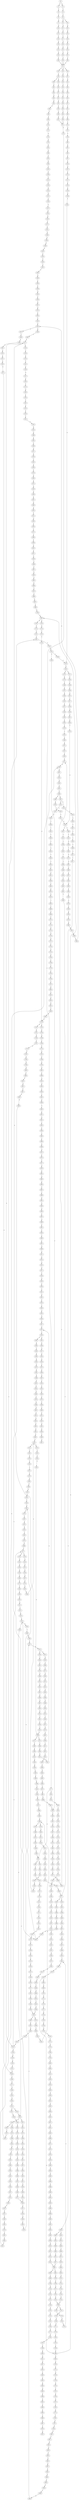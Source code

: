 strict digraph  {
	S0 -> S1 [ label = T ];
	S0 -> S2 [ label = G ];
	S1 -> S3 [ label = T ];
	S2 -> S4 [ label = T ];
	S3 -> S5 [ label = C ];
	S4 -> S6 [ label = C ];
	S5 -> S7 [ label = A ];
	S6 -> S8 [ label = G ];
	S6 -> S9 [ label = C ];
	S7 -> S10 [ label = A ];
	S8 -> S11 [ label = A ];
	S9 -> S12 [ label = A ];
	S10 -> S13 [ label = G ];
	S11 -> S14 [ label = G ];
	S12 -> S15 [ label = G ];
	S13 -> S16 [ label = C ];
	S14 -> S17 [ label = C ];
	S15 -> S18 [ label = C ];
	S16 -> S19 [ label = G ];
	S17 -> S20 [ label = G ];
	S18 -> S21 [ label = G ];
	S19 -> S22 [ label = A ];
	S20 -> S23 [ label = A ];
	S21 -> S24 [ label = A ];
	S22 -> S25 [ label = G ];
	S23 -> S26 [ label = G ];
	S24 -> S27 [ label = G ];
	S25 -> S28 [ label = T ];
	S26 -> S29 [ label = T ];
	S27 -> S30 [ label = T ];
	S28 -> S31 [ label = C ];
	S29 -> S31 [ label = C ];
	S30 -> S31 [ label = C ];
	S31 -> S32 [ label = C ];
	S31 -> S33 [ label = G ];
	S31 -> S34 [ label = T ];
	S32 -> S35 [ label = C ];
	S33 -> S36 [ label = A ];
	S34 -> S37 [ label = C ];
	S35 -> S38 [ label = T ];
	S35 -> S39 [ label = G ];
	S36 -> S40 [ label = A ];
	S37 -> S41 [ label = G ];
	S38 -> S42 [ label = C ];
	S39 -> S43 [ label = C ];
	S40 -> S44 [ label = C ];
	S41 -> S45 [ label = T ];
	S42 -> S46 [ label = C ];
	S43 -> S47 [ label = C ];
	S44 -> S48 [ label = C ];
	S45 -> S49 [ label = C ];
	S46 -> S50 [ label = G ];
	S47 -> S51 [ label = T ];
	S48 -> S52 [ label = T ];
	S49 -> S53 [ label = T ];
	S50 -> S54 [ label = G ];
	S51 -> S55 [ label = G ];
	S52 -> S56 [ label = G ];
	S53 -> S57 [ label = G ];
	S54 -> S58 [ label = T ];
	S55 -> S59 [ label = T ];
	S56 -> S60 [ label = T ];
	S57 -> S61 [ label = T ];
	S58 -> S62 [ label = C ];
	S59 -> S63 [ label = C ];
	S60 -> S64 [ label = C ];
	S61 -> S65 [ label = T ];
	S62 -> S66 [ label = T ];
	S63 -> S67 [ label = G ];
	S64 -> S68 [ label = G ];
	S65 -> S69 [ label = C ];
	S66 -> S70 [ label = G ];
	S67 -> S71 [ label = C ];
	S68 -> S71 [ label = C ];
	S69 -> S72 [ label = C ];
	S70 -> S73 [ label = G ];
	S71 -> S74 [ label = G ];
	S72 -> S75 [ label = G ];
	S73 -> S76 [ label = A ];
	S74 -> S77 [ label = C ];
	S75 -> S78 [ label = T ];
	S76 -> S79 [ label = G ];
	S77 -> S80 [ label = G ];
	S77 -> S81 [ label = A ];
	S78 -> S82 [ label = G ];
	S79 -> S83 [ label = G ];
	S80 -> S84 [ label = A ];
	S81 -> S85 [ label = G ];
	S81 -> S86 [ label = A ];
	S82 -> S87 [ label = G ];
	S83 -> S88 [ label = G ];
	S84 -> S89 [ label = G ];
	S85 -> S90 [ label = C ];
	S86 -> S91 [ label = C ];
	S87 -> S92 [ label = C ];
	S88 -> S93 [ label = T ];
	S89 -> S94 [ label = C ];
	S90 -> S95 [ label = C ];
	S91 -> S96 [ label = C ];
	S92 -> S97 [ label = C ];
	S93 -> S98 [ label = G ];
	S94 -> S99 [ label = A ];
	S95 -> S100 [ label = G ];
	S96 -> S101 [ label = C ];
	S97 -> S102 [ label = C ];
	S98 -> S103 [ label = T ];
	S99 -> S104 [ label = G ];
	S100 -> S105 [ label = G ];
	S101 -> S106 [ label = G ];
	S102 -> S107 [ label = G ];
	S103 -> S108 [ label = T ];
	S104 -> S109 [ label = T ];
	S105 -> S110 [ label = T ];
	S106 -> S111 [ label = T ];
	S107 -> S112 [ label = T ];
	S108 -> S113 [ label = C ];
	S109 -> S114 [ label = G ];
	S110 -> S115 [ label = G ];
	S111 -> S116 [ label = A ];
	S112 -> S117 [ label = C ];
	S113 -> S118 [ label = C ];
	S114 -> S119 [ label = C ];
	S115 -> S120 [ label = A ];
	S115 -> S121 [ label = G ];
	S116 -> S122 [ label = C ];
	S117 -> S123 [ label = C ];
	S118 -> S124 [ label = A ];
	S119 -> S125 [ label = A ];
	S120 -> S126 [ label = C ];
	S121 -> S127 [ label = T ];
	S121 -> S128 [ label = A ];
	S122 -> S129 [ label = A ];
	S123 -> S130 [ label = A ];
	S124 -> S131 [ label = G ];
	S125 -> S132 [ label = A ];
	S126 -> S133 [ label = G ];
	S127 -> S134 [ label = G ];
	S127 -> S135 [ label = T ];
	S128 -> S136 [ label = A ];
	S129 -> S137 [ label = G ];
	S130 -> S138 [ label = G ];
	S131 -> S139 [ label = C ];
	S132 -> S140 [ label = C ];
	S133 -> S141 [ label = T ];
	S134 -> S142 [ label = G ];
	S135 -> S143 [ label = A ];
	S136 -> S144 [ label = G ];
	S137 -> S145 [ label = C ];
	S138 -> S146 [ label = T ];
	S139 -> S147 [ label = A ];
	S140 -> S148 [ label = A ];
	S141 -> S149 [ label = G ];
	S142 -> S150 [ label = A ];
	S143 -> S151 [ label = G ];
	S144 -> S152 [ label = A ];
	S145 -> S153 [ label = A ];
	S146 -> S154 [ label = A ];
	S147 -> S155 [ label = G ];
	S148 -> S156 [ label = G ];
	S149 -> S157 [ label = G ];
	S150 -> S158 [ label = A ];
	S151 -> S159 [ label = A ];
	S152 -> S160 [ label = A ];
	S153 -> S161 [ label = G ];
	S154 -> S162 [ label = G ];
	S155 -> S163 [ label = A ];
	S156 -> S164 [ label = C ];
	S157 -> S165 [ label = G ];
	S158 -> S166 [ label = C ];
	S159 -> S167 [ label = A ];
	S160 -> S168 [ label = C ];
	S161 -> S169 [ label = G ];
	S162 -> S170 [ label = G ];
	S162 -> S171 [ label = C ];
	S163 -> S172 [ label = T ];
	S164 -> S173 [ label = T ];
	S165 -> S174 [ label = T ];
	S166 -> S175 [ label = C ];
	S167 -> S176 [ label = G ];
	S168 -> S177 [ label = G ];
	S169 -> S178 [ label = T ];
	S170 -> S179 [ label = G ];
	S171 -> S180 [ label = T ];
	S172 -> S181 [ label = A ];
	S173 -> S182 [ label = A ];
	S174 -> S183 [ label = A ];
	S175 -> S184 [ label = T ];
	S176 -> S185 [ label = G ];
	S177 -> S186 [ label = G ];
	S178 -> S187 [ label = G ];
	S179 -> S188 [ label = T ];
	S180 -> S189 [ label = C ];
	S181 -> S190 [ label = A ];
	S182 -> S191 [ label = C ];
	S183 -> S192 [ label = C ];
	S184 -> S193 [ label = C ];
	S185 -> S194 [ label = G ];
	S186 -> S195 [ label = C ];
	S187 -> S196 [ label = C ];
	S188 -> S197 [ label = C ];
	S189 -> S198 [ label = C ];
	S190 -> S199 [ label = A ];
	S191 -> S200 [ label = G ];
	S192 -> S201 [ label = T ];
	S193 -> S202 [ label = G ];
	S194 -> S203 [ label = G ];
	S195 -> S204 [ label = A ];
	S196 -> S205 [ label = A ];
	S197 -> S206 [ label = A ];
	S198 -> S207 [ label = A ];
	S199 -> S208 [ label = A ];
	S200 -> S209 [ label = A ];
	S201 -> S210 [ label = A ];
	S202 -> S211 [ label = G ];
	S203 -> S212 [ label = T ];
	S203 -> S213 [ label = G ];
	S204 -> S214 [ label = C ];
	S205 -> S215 [ label = C ];
	S206 -> S216 [ label = C ];
	S207 -> S217 [ label = C ];
	S208 -> S218 [ label = A ];
	S209 -> S219 [ label = G ];
	S210 -> S220 [ label = T ];
	S211 -> S221 [ label = C ];
	S212 -> S222 [ label = C ];
	S213 -> S223 [ label = T ];
	S214 -> S224 [ label = C ];
	S214 -> S225 [ label = T ];
	S215 -> S226 [ label = G ];
	S216 -> S227 [ label = T ];
	S217 -> S228 [ label = C ];
	S218 -> S229 [ label = C ];
	S219 -> S230 [ label = A ];
	S220 -> S231 [ label = T ];
	S221 -> S232 [ label = A ];
	S222 -> S233 [ label = T ];
	S223 -> S234 [ label = C ];
	S224 -> S235 [ label = G ];
	S225 -> S236 [ label = G ];
	S226 -> S237 [ label = C ];
	S227 -> S238 [ label = C ];
	S228 -> S239 [ label = G ];
	S229 -> S240 [ label = T ];
	S230 -> S241 [ label = A ];
	S231 -> S242 [ label = G ];
	S232 -> S243 [ label = C ];
	S233 -> S244 [ label = C ];
	S234 -> S245 [ label = C ];
	S235 -> S246 [ label = A ];
	S235 -> S247 [ label = G ];
	S236 -> S248 [ label = G ];
	S237 -> S249 [ label = G ];
	S238 -> S250 [ label = G ];
	S239 -> S251 [ label = G ];
	S240 -> S252 [ label = T ];
	S241 -> S253 [ label = C ];
	S242 -> S254 [ label = G ];
	S243 -> S255 [ label = G ];
	S243 -> S256 [ label = C ];
	S244 -> S257 [ label = T ];
	S245 -> S258 [ label = G ];
	S246 -> S259 [ label = G ];
	S246 -> S260 [ label = A ];
	S247 -> S261 [ label = G ];
	S248 -> S262 [ label = G ];
	S249 -> S263 [ label = G ];
	S250 -> S264 [ label = C ];
	S251 -> S265 [ label = A ];
	S252 -> S266 [ label = T ];
	S253 -> S267 [ label = T ];
	S254 -> S268 [ label = A ];
	S255 -> S269 [ label = C ];
	S256 -> S235 [ label = G ];
	S257 -> S270 [ label = C ];
	S258 -> S271 [ label = C ];
	S258 -> S272 [ label = T ];
	S259 -> S273 [ label = T ];
	S260 -> S274 [ label = T ];
	S261 -> S275 [ label = A ];
	S262 -> S276 [ label = A ];
	S263 -> S277 [ label = T ];
	S264 -> S278 [ label = T ];
	S265 -> S279 [ label = C ];
	S266 -> S280 [ label = G ];
	S267 -> S281 [ label = G ];
	S268 -> S282 [ label = A ];
	S269 -> S283 [ label = G ];
	S270 -> S284 [ label = G ];
	S271 -> S285 [ label = C ];
	S272 -> S286 [ label = C ];
	S273 -> S287 [ label = C ];
	S274 -> S288 [ label = G ];
	S275 -> S289 [ label = A ];
	S276 -> S290 [ label = A ];
	S277 -> S291 [ label = G ];
	S278 -> S292 [ label = T ];
	S279 -> S293 [ label = G ];
	S280 -> S294 [ label = C ];
	S281 -> S295 [ label = G ];
	S282 -> S296 [ label = C ];
	S283 -> S297 [ label = C ];
	S284 -> S298 [ label = T ];
	S285 -> S299 [ label = G ];
	S286 -> S300 [ label = G ];
	S287 -> S301 [ label = C ];
	S288 -> S302 [ label = T ];
	S289 -> S303 [ label = T ];
	S290 -> S304 [ label = C ];
	S291 -> S305 [ label = C ];
	S292 -> S306 [ label = C ];
	S293 -> S307 [ label = C ];
	S293 -> S308 [ label = T ];
	S294 -> S309 [ label = C ];
	S295 -> S310 [ label = C ];
	S296 -> S311 [ label = G ];
	S297 -> S312 [ label = G ];
	S298 -> S313 [ label = G ];
	S299 -> S314 [ label = G ];
	S300 -> S315 [ label = G ];
	S301 -> S316 [ label = A ];
	S302 -> S317 [ label = A ];
	S303 -> S318 [ label = T ];
	S304 -> S319 [ label = T ];
	S305 -> S320 [ label = C ];
	S306 -> S321 [ label = A ];
	S307 -> S322 [ label = C ];
	S308 -> S323 [ label = C ];
	S309 -> S324 [ label = G ];
	S310 -> S325 [ label = G ];
	S311 -> S326 [ label = G ];
	S312 -> S327 [ label = C ];
	S312 -> S328 [ label = G ];
	S313 -> S329 [ label = G ];
	S314 -> S330 [ label = A ];
	S315 -> S331 [ label = A ];
	S316 -> S332 [ label = G ];
	S317 -> S333 [ label = G ];
	S318 -> S334 [ label = G ];
	S319 -> S335 [ label = G ];
	S320 -> S336 [ label = G ];
	S321 -> S337 [ label = T ];
	S322 -> S338 [ label = C ];
	S323 -> S339 [ label = G ];
	S324 -> S340 [ label = T ];
	S325 -> S341 [ label = C ];
	S326 -> S342 [ label = T ];
	S327 -> S343 [ label = G ];
	S328 -> S344 [ label = C ];
	S329 -> S345 [ label = T ];
	S330 -> S346 [ label = A ];
	S331 -> S347 [ label = A ];
	S332 -> S348 [ label = T ];
	S332 -> S349 [ label = C ];
	S333 -> S350 [ label = T ];
	S334 -> S351 [ label = A ];
	S335 -> S352 [ label = G ];
	S336 -> S353 [ label = C ];
	S337 -> S354 [ label = C ];
	S338 -> S355 [ label = A ];
	S339 -> S356 [ label = T ];
	S340 -> S357 [ label = A ];
	S341 -> S358 [ label = A ];
	S342 -> S359 [ label = A ];
	S343 -> S360 [ label = T ];
	S344 -> S361 [ label = T ];
	S345 -> S362 [ label = A ];
	S346 -> S363 [ label = C ];
	S347 -> S364 [ label = C ];
	S348 -> S154 [ label = A ];
	S349 -> S365 [ label = T ];
	S350 -> S366 [ label = T ];
	S351 -> S367 [ label = A ];
	S352 -> S368 [ label = A ];
	S353 -> S369 [ label = C ];
	S353 -> S370 [ label = A ];
	S354 -> S371 [ label = C ];
	S355 -> S372 [ label = T ];
	S356 -> S373 [ label = G ];
	S357 -> S374 [ label = G ];
	S358 -> S375 [ label = G ];
	S359 -> S376 [ label = C ];
	S360 -> S377 [ label = C ];
	S361 -> S378 [ label = G ];
	S362 -> S379 [ label = C ];
	S363 -> S380 [ label = T ];
	S364 -> S381 [ label = A ];
	S364 -> S382 [ label = T ];
	S365 -> S383 [ label = T ];
	S366 -> S384 [ label = T ];
	S367 -> S385 [ label = C ];
	S368 -> S386 [ label = C ];
	S369 -> S387 [ label = G ];
	S370 -> S388 [ label = A ];
	S371 -> S389 [ label = A ];
	S372 -> S390 [ label = C ];
	S373 -> S391 [ label = A ];
	S374 -> S392 [ label = C ];
	S375 -> S393 [ label = C ];
	S376 -> S394 [ label = G ];
	S377 -> S395 [ label = G ];
	S378 -> S396 [ label = G ];
	S379 -> S397 [ label = C ];
	S380 -> S398 [ label = G ];
	S381 -> S399 [ label = G ];
	S382 -> S400 [ label = A ];
	S383 -> S401 [ label = C ];
	S384 -> S402 [ label = C ];
	S385 -> S403 [ label = C ];
	S386 -> S404 [ label = C ];
	S387 -> S405 [ label = G ];
	S388 -> S406 [ label = C ];
	S389 -> S407 [ label = G ];
	S390 -> S408 [ label = G ];
	S391 -> S409 [ label = C ];
	S392 -> S410 [ label = C ];
	S393 -> S411 [ label = G ];
	S394 -> S412 [ label = A ];
	S395 -> S413 [ label = A ];
	S396 -> S414 [ label = A ];
	S397 -> S415 [ label = G ];
	S398 -> S416 [ label = C ];
	S399 -> S417 [ label = G ];
	S400 -> S418 [ label = C ];
	S401 -> S419 [ label = A ];
	S402 -> S420 [ label = A ];
	S403 -> S421 [ label = C ];
	S404 -> S422 [ label = C ];
	S405 -> S423 [ label = T ];
	S406 -> S424 [ label = C ];
	S407 -> S425 [ label = A ];
	S408 -> S426 [ label = T ];
	S409 -> S427 [ label = C ];
	S410 -> S428 [ label = G ];
	S411 -> S429 [ label = G ];
	S412 -> S430 [ label = A ];
	S413 -> S431 [ label = C ];
	S414 -> S432 [ label = A ];
	S415 -> S433 [ label = G ];
	S416 -> S434 [ label = A ];
	S417 -> S435 [ label = A ];
	S418 -> S436 [ label = A ];
	S419 -> S437 [ label = C ];
	S420 -> S438 [ label = C ];
	S421 -> S439 [ label = G ];
	S422 -> S440 [ label = G ];
	S423 -> S441 [ label = G ];
	S424 -> S442 [ label = A ];
	S425 -> S443 [ label = A ];
	S426 -> S444 [ label = C ];
	S427 -> S445 [ label = G ];
	S428 -> S446 [ label = G ];
	S428 -> S447 [ label = C ];
	S429 -> S448 [ label = G ];
	S430 -> S449 [ label = G ];
	S431 -> S450 [ label = G ];
	S432 -> S451 [ label = T ];
	S433 -> S452 [ label = T ];
	S434 -> S453 [ label = A ];
	S435 -> S454 [ label = A ];
	S436 -> S455 [ label = A ];
	S437 -> S456 [ label = G ];
	S438 -> S457 [ label = T ];
	S439 -> S458 [ label = T ];
	S440 -> S459 [ label = T ];
	S441 -> S121 [ label = G ];
	S442 -> S460 [ label = G ];
	S443 -> S461 [ label = C ];
	S444 -> S462 [ label = C ];
	S445 -> S463 [ label = G ];
	S446 -> S464 [ label = T ];
	S447 -> S465 [ label = T ];
	S448 -> S466 [ label = T ];
	S449 -> S467 [ label = A ];
	S450 -> S468 [ label = C ];
	S451 -> S469 [ label = G ];
	S452 -> S470 [ label = G ];
	S453 -> S471 [ label = C ];
	S454 -> S472 [ label = T ];
	S455 -> S473 [ label = C ];
	S456 -> S474 [ label = C ];
	S457 -> S475 [ label = C ];
	S458 -> S476 [ label = C ];
	S459 -> S477 [ label = C ];
	S460 -> S478 [ label = A ];
	S460 -> S479 [ label = T ];
	S461 -> S480 [ label = C ];
	S462 -> S481 [ label = T ];
	S463 -> S482 [ label = T ];
	S464 -> S115 [ label = G ];
	S465 -> S483 [ label = G ];
	S466 -> S484 [ label = G ];
	S467 -> S485 [ label = A ];
	S468 -> S486 [ label = G ];
	S469 -> S487 [ label = G ];
	S470 -> S488 [ label = G ];
	S471 -> S489 [ label = C ];
	S472 -> S490 [ label = A ];
	S473 -> S491 [ label = G ];
	S474 -> S492 [ label = C ];
	S475 -> S493 [ label = C ];
	S476 -> S494 [ label = T ];
	S477 -> S494 [ label = T ];
	S478 -> S495 [ label = A ];
	S479 -> S496 [ label = C ];
	S480 -> S497 [ label = A ];
	S480 -> S498 [ label = G ];
	S481 -> S499 [ label = C ];
	S482 -> S500 [ label = C ];
	S483 -> S501 [ label = G ];
	S484 -> S502 [ label = C ];
	S485 -> S503 [ label = G ];
	S486 -> S504 [ label = C ];
	S487 -> S505 [ label = G ];
	S488 -> S127 [ label = T ];
	S489 -> S506 [ label = A ];
	S490 -> S507 [ label = G ];
	S491 -> S508 [ label = A ];
	S492 -> S509 [ label = C ];
	S493 -> S510 [ label = T ];
	S494 -> S511 [ label = C ];
	S495 -> S512 [ label = C ];
	S496 -> S513 [ label = G ];
	S497 -> S514 [ label = G ];
	S497 -> S515 [ label = C ];
	S498 -> S516 [ label = G ];
	S499 -> S517 [ label = T ];
	S500 -> S518 [ label = G ];
	S501 -> S519 [ label = A ];
	S502 -> S520 [ label = C ];
	S503 -> S521 [ label = T ];
	S504 -> S522 [ label = C ];
	S505 -> S523 [ label = G ];
	S506 -> S460 [ label = G ];
	S507 -> S524 [ label = T ];
	S508 -> S525 [ label = A ];
	S509 -> S526 [ label = T ];
	S510 -> S527 [ label = T ];
	S511 -> S528 [ label = G ];
	S512 -> S529 [ label = A ];
	S513 -> S530 [ label = C ];
	S514 -> S531 [ label = A ];
	S515 -> S532 [ label = C ];
	S516 -> S533 [ label = A ];
	S517 -> S534 [ label = T ];
	S517 -> S535 [ label = G ];
	S518 -> S536 [ label = C ];
	S519 -> S537 [ label = A ];
	S520 -> S538 [ label = G ];
	S521 -> S539 [ label = G ];
	S522 -> S540 [ label = T ];
	S523 -> S541 [ label = T ];
	S524 -> S542 [ label = C ];
	S525 -> S543 [ label = A ];
	S526 -> S544 [ label = T ];
	S527 -> S545 [ label = T ];
	S528 -> S546 [ label = G ];
	S529 -> S547 [ label = G ];
	S530 -> S548 [ label = G ];
	S531 -> S549 [ label = C ];
	S532 -> S550 [ label = A ];
	S533 -> S551 [ label = C ];
	S534 -> S552 [ label = C ];
	S535 -> S553 [ label = T ];
	S536 -> S554 [ label = G ];
	S537 -> S555 [ label = G ];
	S538 -> S353 [ label = C ];
	S539 -> S556 [ label = T ];
	S540 -> S557 [ label = C ];
	S541 -> S558 [ label = C ];
	S542 -> S559 [ label = T ];
	S543 -> S560 [ label = A ];
	S544 -> S561 [ label = C ];
	S545 -> S562 [ label = C ];
	S546 -> S563 [ label = C ];
	S547 -> S564 [ label = C ];
	S548 -> S565 [ label = C ];
	S549 -> S566 [ label = T ];
	S550 -> S567 [ label = C ];
	S551 -> S293 [ label = G ];
	S552 -> S568 [ label = T ];
	S553 -> S569 [ label = C ];
	S554 -> S570 [ label = T ];
	S555 -> S571 [ label = A ];
	S556 -> S572 [ label = C ];
	S557 -> S573 [ label = G ];
	S558 -> S574 [ label = C ];
	S559 -> S575 [ label = C ];
	S560 -> S576 [ label = C ];
	S561 -> S577 [ label = A ];
	S562 -> S578 [ label = A ];
	S563 -> S579 [ label = A ];
	S564 -> S580 [ label = C ];
	S565 -> S81 [ label = A ];
	S566 -> S581 [ label = C ];
	S567 -> S582 [ label = C ];
	S568 -> S583 [ label = C ];
	S569 -> S584 [ label = G ];
	S570 -> S585 [ label = A ];
	S571 -> S160 [ label = A ];
	S572 -> S586 [ label = C ];
	S573 -> S587 [ label = G ];
	S574 -> S258 [ label = G ];
	S575 -> S588 [ label = T ];
	S576 -> S589 [ label = A ];
	S577 -> S590 [ label = T ];
	S578 -> S591 [ label = T ];
	S579 -> S243 [ label = C ];
	S580 -> S592 [ label = G ];
	S581 -> S593 [ label = C ];
	S582 -> S594 [ label = C ];
	S583 -> S595 [ label = G ];
	S584 -> S596 [ label = T ];
	S585 -> S597 [ label = G ];
	S586 -> S598 [ label = T ];
	S587 -> S599 [ label = G ];
	S588 -> S600 [ label = C ];
	S589 -> S601 [ label = G ];
	S590 -> S602 [ label = C ];
	S591 -> S603 [ label = C ];
	S592 -> S604 [ label = T ];
	S593 -> S605 [ label = C ];
	S594 -> S606 [ label = C ];
	S595 -> S607 [ label = G ];
	S596 -> S608 [ label = G ];
	S597 -> S609 [ label = C ];
	S598 -> S610 [ label = G ];
	S599 -> S611 [ label = C ];
	S600 -> S612 [ label = T ];
	S601 -> S613 [ label = A ];
	S602 -> S371 [ label = C ];
	S603 -> S614 [ label = C ];
	S604 -> S615 [ label = C ];
	S605 -> S616 [ label = A ];
	S606 -> S617 [ label = T ];
	S607 -> S618 [ label = A ];
	S608 -> S619 [ label = G ];
	S609 -> S620 [ label = C ];
	S610 -> S621 [ label = G ];
	S611 -> S622 [ label = T ];
	S612 -> S623 [ label = G ];
	S613 -> S624 [ label = A ];
	S614 -> S389 [ label = A ];
	S615 -> S625 [ label = C ];
	S616 -> S626 [ label = T ];
	S617 -> S627 [ label = T ];
	S618 -> S628 [ label = G ];
	S619 -> S629 [ label = T ];
	S620 -> S428 [ label = G ];
	S621 -> S630 [ label = C ];
	S622 -> S631 [ label = C ];
	S623 -> S632 [ label = A ];
	S624 -> S633 [ label = G ];
	S625 -> S634 [ label = T ];
	S626 -> S635 [ label = C ];
	S627 -> S636 [ label = C ];
	S628 -> S637 [ label = A ];
	S629 -> S362 [ label = A ];
	S630 -> S638 [ label = C ];
	S631 -> S639 [ label = A ];
	S632 -> S640 [ label = G ];
	S633 -> S641 [ label = G ];
	S634 -> S642 [ label = C ];
	S635 -> S643 [ label = T ];
	S636 -> S644 [ label = C ];
	S636 -> S645 [ label = G ];
	S637 -> S646 [ label = G ];
	S638 -> S647 [ label = T ];
	S639 -> S648 [ label = C ];
	S640 -> S649 [ label = T ];
	S641 -> S650 [ label = G ];
	S642 -> S517 [ label = T ];
	S643 -> S651 [ label = G ];
	S644 -> S652 [ label = T ];
	S645 -> S653 [ label = A ];
	S646 -> S654 [ label = G ];
	S647 -> S655 [ label = G ];
	S648 -> S656 [ label = G ];
	S649 -> S657 [ label = A ];
	S650 -> S203 [ label = G ];
	S651 -> S658 [ label = C ];
	S652 -> S659 [ label = G ];
	S653 -> S660 [ label = T ];
	S654 -> S661 [ label = T ];
	S655 -> S662 [ label = G ];
	S656 -> S663 [ label = T ];
	S658 -> S664 [ label = C ];
	S659 -> S665 [ label = T ];
	S660 -> S666 [ label = C ];
	S661 -> S667 [ label = C ];
	S662 -> S668 [ label = G ];
	S663 -> S669 [ label = C ];
	S664 -> S670 [ label = A ];
	S665 -> S671 [ label = C ];
	S666 -> S672 [ label = G ];
	S667 -> S673 [ label = C ];
	S668 -> S674 [ label = T ];
	S669 -> S675 [ label = C ];
	S670 -> S676 [ label = G ];
	S671 -> S677 [ label = C ];
	S672 -> S678 [ label = T ];
	S673 -> S679 [ label = C ];
	S674 -> S680 [ label = C ];
	S675 -> S681 [ label = A ];
	S676 -> S682 [ label = T ];
	S677 -> S683 [ label = T ];
	S678 -> S684 [ label = T ];
	S679 -> S685 [ label = A ];
	S679 -> S686 [ label = G ];
	S680 -> S687 [ label = C ];
	S681 -> S688 [ label = G ];
	S682 -> S689 [ label = C ];
	S683 -> S690 [ label = A ];
	S683 -> S691 [ label = T ];
	S684 -> S692 [ label = T ];
	S685 -> S693 [ label = G ];
	S686 -> S694 [ label = G ];
	S686 -> S695 [ label = A ];
	S687 -> S696 [ label = C ];
	S688 -> S697 [ label = C ];
	S689 -> S698 [ label = G ];
	S690 -> S699 [ label = C ];
	S691 -> S700 [ label = G ];
	S692 -> S701 [ label = G ];
	S693 -> S702 [ label = A ];
	S694 -> S703 [ label = A ];
	S695 -> S704 [ label = G ];
	S695 -> S705 [ label = A ];
	S696 -> S706 [ label = G ];
	S697 -> S365 [ label = T ];
	S698 -> S707 [ label = T ];
	S699 -> S708 [ label = T ];
	S700 -> S709 [ label = T ];
	S701 -> S710 [ label = T ];
	S702 -> S711 [ label = G ];
	S703 -> S712 [ label = G ];
	S704 -> S713 [ label = T ];
	S705 -> S714 [ label = G ];
	S706 -> S695 [ label = A ];
	S707 -> S715 [ label = A ];
	S708 -> S716 [ label = A ];
	S709 -> S717 [ label = A ];
	S710 -> S718 [ label = A ];
	S711 -> S719 [ label = C ];
	S712 -> S720 [ label = G ];
	S713 -> S721 [ label = C ];
	S714 -> S722 [ label = T ];
	S715 -> S723 [ label = A ];
	S716 -> S724 [ label = C ];
	S717 -> S725 [ label = G ];
	S718 -> S726 [ label = G ];
	S719 -> S727 [ label = C ];
	S720 -> S728 [ label = C ];
	S721 -> S301 [ label = C ];
	S722 -> S729 [ label = C ];
	S723 -> S730 [ label = G ];
	S724 -> S731 [ label = C ];
	S725 -> S732 [ label = G ];
	S726 -> S733 [ label = G ];
	S727 -> S734 [ label = A ];
	S728 -> S735 [ label = G ];
	S729 -> S736 [ label = G ];
	S730 -> S737 [ label = A ];
	S731 -> S738 [ label = A ];
	S732 -> S739 [ label = A ];
	S733 -> S739 [ label = A ];
	S734 -> S740 [ label = C ];
	S735 -> S741 [ label = T ];
	S736 -> S742 [ label = C ];
	S736 -> S743 [ label = A ];
	S737 -> S744 [ label = C ];
	S738 -> S745 [ label = G ];
	S739 -> S746 [ label = G ];
	S739 -> S747 [ label = A ];
	S740 -> S748 [ label = G ];
	S741 -> S749 [ label = G ];
	S742 -> S750 [ label = G ];
	S743 -> S751 [ label = G ];
	S744 -> S752 [ label = G ];
	S745 -> S753 [ label = G ];
	S746 -> S754 [ label = A ];
	S747 -> S755 [ label = A ];
	S748 -> S756 [ label = G ];
	S749 -> S757 [ label = G ];
	S750 -> S758 [ label = G ];
	S751 -> S759 [ label = G ];
	S752 -> S760 [ label = G ];
	S753 -> S761 [ label = A ];
	S754 -> S762 [ label = G ];
	S755 -> S763 [ label = G ];
	S756 -> S764 [ label = T ];
	S757 -> S765 [ label = T ];
	S758 -> S766 [ label = C ];
	S759 -> S767 [ label = T ];
	S760 -> S768 [ label = C ];
	S761 -> S769 [ label = G ];
	S762 -> S770 [ label = G ];
	S763 -> S771 [ label = G ];
	S764 -> S772 [ label = T ];
	S765 -> S773 [ label = A ];
	S766 -> S774 [ label = T ];
	S767 -> S775 [ label = A ];
	S768 -> S776 [ label = T ];
	S769 -> S777 [ label = A ];
	S770 -> S661 [ label = T ];
	S771 -> S778 [ label = T ];
	S772 -> S779 [ label = A ];
	S773 -> S780 [ label = T ];
	S774 -> S781 [ label = A ];
	S775 -> S782 [ label = T ];
	S776 -> S783 [ label = C ];
	S777 -> S784 [ label = G ];
	S778 -> S785 [ label = C ];
	S779 -> S786 [ label = C ];
	S780 -> S787 [ label = G ];
	S781 -> S788 [ label = T ];
	S782 -> S789 [ label = A ];
	S783 -> S790 [ label = T ];
	S784 -> S791 [ label = T ];
	S785 -> S792 [ label = C ];
	S786 -> S793 [ label = T ];
	S787 -> S794 [ label = A ];
	S788 -> S795 [ label = A ];
	S789 -> S796 [ label = A ];
	S790 -> S797 [ label = C ];
	S791 -> S798 [ label = C ];
	S792 -> S799 [ label = C ];
	S793 -> S800 [ label = G ];
	S794 -> S801 [ label = G ];
	S795 -> S802 [ label = G ];
	S796 -> S803 [ label = G ];
	S797 -> S804 [ label = G ];
	S798 -> S805 [ label = A ];
	S799 -> S686 [ label = G ];
	S800 -> S806 [ label = C ];
	S801 -> S807 [ label = C ];
	S802 -> S808 [ label = T ];
	S803 -> S809 [ label = T ];
	S804 -> S810 [ label = A ];
	S805 -> S811 [ label = G ];
	S806 -> S812 [ label = A ];
	S807 -> S813 [ label = G ];
	S808 -> S814 [ label = A ];
	S809 -> S815 [ label = C ];
	S810 -> S816 [ label = A ];
	S811 -> S817 [ label = G ];
	S812 -> S818 [ label = G ];
	S813 -> S819 [ label = G ];
	S814 -> S820 [ label = G ];
	S815 -> S821 [ label = G ];
	S816 -> S822 [ label = G ];
	S817 -> S823 [ label = A ];
	S818 -> S824 [ label = A ];
	S819 -> S825 [ label = T ];
	S820 -> S826 [ label = C ];
	S821 -> S827 [ label = T ];
	S822 -> S828 [ label = T ];
	S823 -> S829 [ label = C ];
	S824 -> S830 [ label = C ];
	S825 -> S831 [ label = C ];
	S826 -> S832 [ label = C ];
	S827 -> S833 [ label = G ];
	S828 -> S834 [ label = C ];
	S829 -> S835 [ label = C ];
	S830 -> S836 [ label = G ];
	S831 -> S837 [ label = G ];
	S832 -> S838 [ label = G ];
	S833 -> S839 [ label = G ];
	S834 -> S736 [ label = G ];
	S835 -> S840 [ label = A ];
	S836 -> S841 [ label = G ];
	S837 -> S842 [ label = C ];
	S838 -> S843 [ label = A ];
	S839 -> S629 [ label = T ];
	S840 -> S844 [ label = G ];
	S841 -> S845 [ label = A ];
	S842 -> S846 [ label = A ];
	S843 -> S847 [ label = A ];
	S844 -> S848 [ label = T ];
	S845 -> S849 [ label = C ];
	S846 -> S850 [ label = C ];
	S847 -> S851 [ label = A ];
	S848 -> S852 [ label = C ];
	S849 -> S853 [ label = A ];
	S850 -> S854 [ label = G ];
	S851 -> S855 [ label = C ];
	S852 -> S856 [ label = T ];
	S853 -> S857 [ label = C ];
	S854 -> S858 [ label = C ];
	S855 -> S859 [ label = C ];
	S856 -> S860 [ label = C ];
	S857 -> S861 [ label = A ];
	S858 -> S862 [ label = G ];
	S859 -> S863 [ label = C ];
	S860 -> S864 [ label = T ];
	S861 -> S865 [ label = C ];
	S862 -> S297 [ label = C ];
	S863 -> S866 [ label = C ];
	S864 -> S867 [ label = G ];
	S865 -> S868 [ label = C ];
	S866 -> S869 [ label = G ];
	S867 -> S870 [ label = T ];
	S868 -> S871 [ label = T ];
	S869 -> S872 [ label = A ];
	S870 -> S873 [ label = A ];
	S871 -> S874 [ label = C ];
	S872 -> S875 [ label = C ];
	S874 -> S876 [ label = T ];
	S875 -> S877 [ label = T ];
	S876 -> S878 [ label = A ];
	S877 -> S879 [ label = A ];
	S878 -> S880 [ label = G ];
	S879 -> S881 [ label = G ];
	S880 -> S882 [ label = A ];
	S881 -> S883 [ label = A ];
	S882 -> S884 [ label = A ];
	S883 -> S885 [ label = A ];
	S884 -> S886 [ label = C ];
	S885 -> S887 [ label = T ];
	S886 -> S888 [ label = G ];
	S887 -> S889 [ label = C ];
	S888 -> S890 [ label = A ];
	S889 -> S891 [ label = G ];
	S890 -> S892 [ label = G ];
	S891 -> S893 [ label = G ];
	S892 -> S894 [ label = G ];
	S893 -> S895 [ label = G ];
	S894 -> S896 [ label = T ];
	S895 -> S897 [ label = T ];
	S896 -> S898 [ label = G ];
	S897 -> S899 [ label = A ];
	S898 -> S900 [ label = T ];
	S899 -> S901 [ label = T ];
	S900 -> S902 [ label = C ];
	S901 -> S903 [ label = C ];
	S902 -> S904 [ label = C ];
	S903 -> S905 [ label = C ];
	S904 -> S906 [ label = C ];
	S905 -> S907 [ label = C ];
	S906 -> S908 [ label = T ];
	S907 -> S909 [ label = G ];
	S908 -> S910 [ label = G ];
	S909 -> S911 [ label = A ];
	S910 -> S912 [ label = T ];
	S911 -> S913 [ label = A ];
	S912 -> S914 [ label = C ];
	S913 -> S915 [ label = A ];
	S914 -> S916 [ label = C ];
	S915 -> S917 [ label = G ];
	S916 -> S683 [ label = T ];
	S917 -> S918 [ label = T ];
	S918 -> S919 [ label = G ];
	S919 -> S920 [ label = T ];
	S920 -> S921 [ label = C ];
	S921 -> S922 [ label = G ];
	S922 -> S923 [ label = T ];
	S923 -> S924 [ label = C ];
	S924 -> S925 [ label = G ];
	S925 -> S926 [ label = G ];
	S926 -> S927 [ label = A ];
	S927 -> S347 [ label = A ];
}
